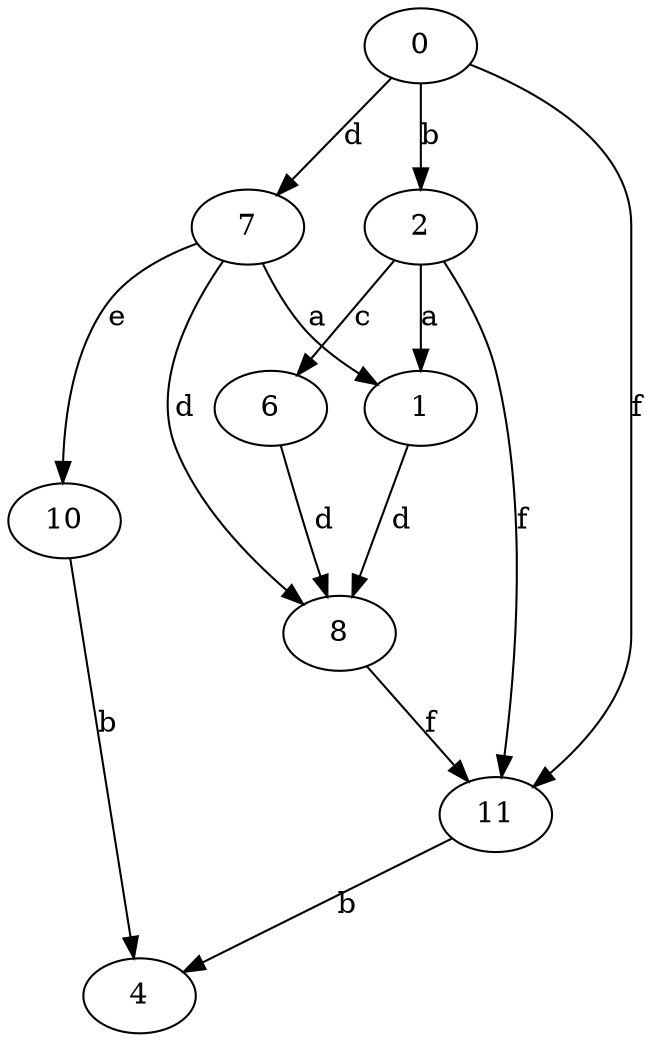 strict digraph  {
0;
1;
2;
4;
6;
7;
8;
10;
11;
0 -> 2  [label=b];
0 -> 7  [label=d];
0 -> 11  [label=f];
1 -> 8  [label=d];
2 -> 1  [label=a];
2 -> 6  [label=c];
2 -> 11  [label=f];
6 -> 8  [label=d];
7 -> 1  [label=a];
7 -> 8  [label=d];
7 -> 10  [label=e];
8 -> 11  [label=f];
10 -> 4  [label=b];
11 -> 4  [label=b];
}
